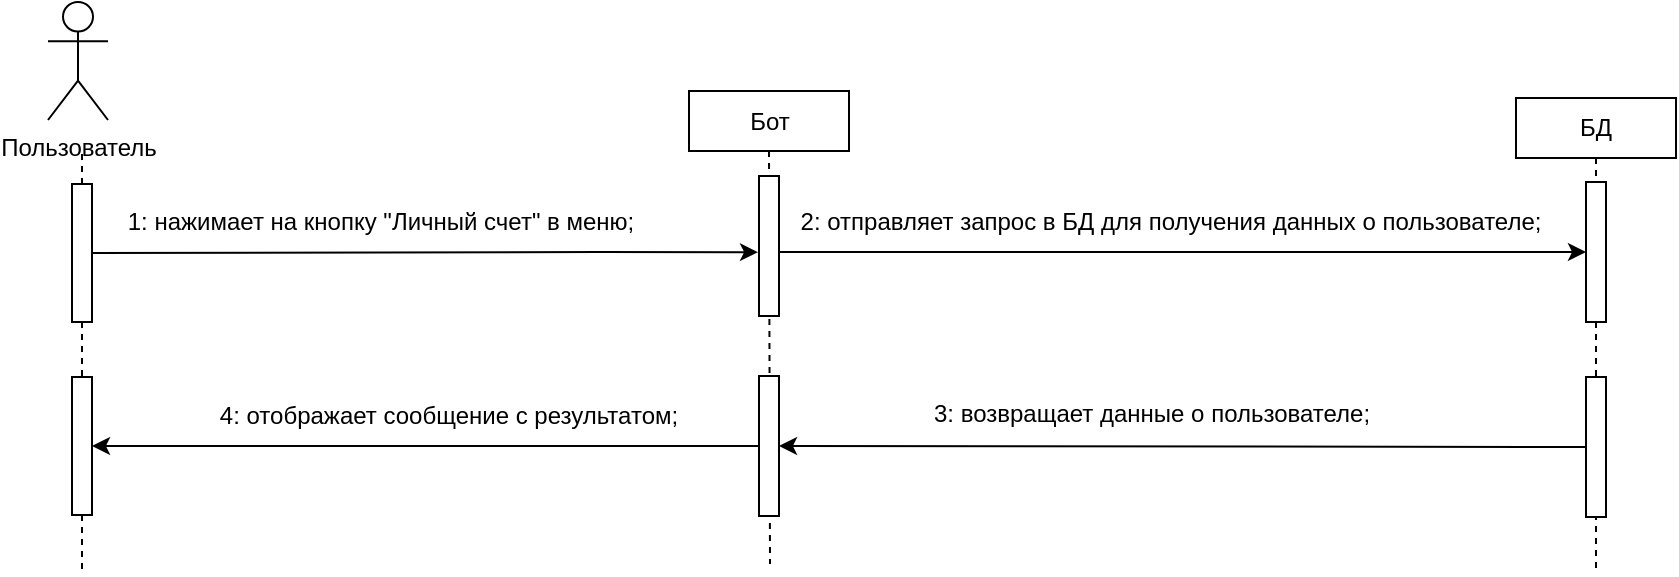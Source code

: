 <mxfile version="25.0.2">
  <diagram name="Страница — 1" id="UugEluhI2hjLua5Y2lWk">
    <mxGraphModel dx="913" dy="140" grid="1" gridSize="10" guides="1" tooltips="1" connect="1" arrows="1" fold="1" page="0" pageScale="1" pageWidth="827" pageHeight="1169" math="0" shadow="0">
      <root>
        <mxCell id="0" />
        <mxCell id="1" parent="0" />
        <mxCell id="EHShKLqP-P8v2q7kNY1X-1" value="Пользователь" style="shape=umlActor;verticalLabelPosition=bottom;verticalAlign=top;html=1;outlineConnect=0;" parent="1" vertex="1">
          <mxGeometry x="339" y="435" width="30" height="59" as="geometry" />
        </mxCell>
        <mxCell id="EHShKLqP-P8v2q7kNY1X-9" value="1: нажимает на кнопку &quot;Личный счет&quot; в меню;" style="text;html=1;align=center;verticalAlign=middle;resizable=0;points=[];autosize=1;strokeColor=none;fillColor=none;" parent="1" vertex="1">
          <mxGeometry x="365" y="530" width="280" height="30" as="geometry" />
        </mxCell>
        <mxCell id="EHShKLqP-P8v2q7kNY1X-11" value="2: отправляет запрос в БД для получения данных о пользователе;" style="text;html=1;align=center;verticalAlign=middle;resizable=0;points=[];autosize=1;strokeColor=none;fillColor=none;" parent="1" vertex="1">
          <mxGeometry x="705" y="530" width="390" height="30" as="geometry" />
        </mxCell>
        <mxCell id="EHShKLqP-P8v2q7kNY1X-12" value="" style="endArrow=classic;html=1;rounded=0;entryX=-0.049;entryY=0.544;entryDx=0;entryDy=0;entryPerimeter=0;exitX=1;exitY=0.5;exitDx=0;exitDy=0;" parent="1" source="EHShKLqP-P8v2q7kNY1X-91" target="EHShKLqP-P8v2q7kNY1X-92" edge="1">
          <mxGeometry width="50" height="50" relative="1" as="geometry">
            <mxPoint x="375" y="560" as="sourcePoint" />
            <mxPoint x="690" y="560" as="targetPoint" />
            <Array as="points">
              <mxPoint x="615" y="560" />
            </Array>
          </mxGeometry>
        </mxCell>
        <mxCell id="EHShKLqP-P8v2q7kNY1X-13" value="" style="endArrow=classic;html=1;rounded=0;entryX=0;entryY=0.5;entryDx=0;entryDy=0;" parent="1" target="EHShKLqP-P8v2q7kNY1X-95" edge="1">
          <mxGeometry width="50" height="50" relative="1" as="geometry">
            <mxPoint x="704.5" y="560" as="sourcePoint" />
            <mxPoint x="958.78" y="560.21" as="targetPoint" />
          </mxGeometry>
        </mxCell>
        <mxCell id="EHShKLqP-P8v2q7kNY1X-14" value="" style="endArrow=classic;html=1;rounded=0;exitX=0;exitY=0.5;exitDx=0;exitDy=0;entryX=1;entryY=0.5;entryDx=0;entryDy=0;" parent="1" source="EHShKLqP-P8v2q7kNY1X-97" target="EHShKLqP-P8v2q7kNY1X-94" edge="1">
          <mxGeometry width="50" height="50" relative="1" as="geometry">
            <mxPoint x="954.5" y="656.5" as="sourcePoint" />
            <mxPoint x="704.5" y="656.5" as="targetPoint" />
          </mxGeometry>
        </mxCell>
        <mxCell id="EHShKLqP-P8v2q7kNY1X-15" value="3: возвращает данные о пользователе;" style="text;whiteSpace=wrap;html=1;" parent="1" vertex="1">
          <mxGeometry x="780" y="626.5" width="290" height="40" as="geometry" />
        </mxCell>
        <mxCell id="EHShKLqP-P8v2q7kNY1X-66" value="&lt;span style=&quot;text-align: left;&quot;&gt;Бот&lt;/span&gt;" style="rounded=0;whiteSpace=wrap;html=1;" parent="1" vertex="1">
          <mxGeometry x="659.5" y="479.5" width="80" height="30" as="geometry" />
        </mxCell>
        <mxCell id="EHShKLqP-P8v2q7kNY1X-67" value="&lt;span style=&quot;text-align: left;&quot;&gt;БД&lt;/span&gt;" style="rounded=0;whiteSpace=wrap;html=1;" parent="1" vertex="1">
          <mxGeometry x="1073" y="483" width="80" height="30" as="geometry" />
        </mxCell>
        <mxCell id="EHShKLqP-P8v2q7kNY1X-74" value="" style="endArrow=none;dashed=1;html=1;rounded=0;entryX=0.5;entryY=0;entryDx=0;entryDy=0;" parent="1" source="xlZcNy2rsn0xKCPuJmCu-1" edge="1">
          <mxGeometry width="50" height="50" relative="1" as="geometry">
            <mxPoint x="356" y="511" as="sourcePoint" />
            <mxPoint x="356" y="718.5" as="targetPoint" />
          </mxGeometry>
        </mxCell>
        <mxCell id="EHShKLqP-P8v2q7kNY1X-75" value="" style="endArrow=none;dashed=1;html=1;rounded=0;exitX=0.5;exitY=1;exitDx=0;exitDy=0;entryX=0.5;entryY=0;entryDx=0;entryDy=0;" parent="1" source="EHShKLqP-P8v2q7kNY1X-66" edge="1">
          <mxGeometry width="50" height="50" relative="1" as="geometry">
            <mxPoint x="788.14" y="509.5" as="sourcePoint" />
            <mxPoint x="700.0" y="716" as="targetPoint" />
          </mxGeometry>
        </mxCell>
        <mxCell id="EHShKLqP-P8v2q7kNY1X-92" value="" style="rounded=0;whiteSpace=wrap;html=1;" parent="1" vertex="1">
          <mxGeometry x="694.5" y="522" width="10" height="70" as="geometry" />
        </mxCell>
        <mxCell id="EHShKLqP-P8v2q7kNY1X-94" value="" style="rounded=0;whiteSpace=wrap;html=1;" parent="1" vertex="1">
          <mxGeometry x="694.5" y="622" width="10" height="70" as="geometry" />
        </mxCell>
        <mxCell id="EHShKLqP-P8v2q7kNY1X-96" value="" style="endArrow=none;dashed=1;html=1;rounded=0;entryX=0.5;entryY=0;entryDx=0;entryDy=0;exitX=0.5;exitY=1;exitDx=0;exitDy=0;" parent="1" source="EHShKLqP-P8v2q7kNY1X-67" target="EHShKLqP-P8v2q7kNY1X-95" edge="1">
          <mxGeometry width="50" height="50" relative="1" as="geometry">
            <mxPoint x="1196.64" y="513" as="sourcePoint" />
            <mxPoint x="1196.64" y="804.143" as="targetPoint" />
          </mxGeometry>
        </mxCell>
        <mxCell id="EHShKLqP-P8v2q7kNY1X-95" value="" style="rounded=0;whiteSpace=wrap;html=1;" parent="1" vertex="1">
          <mxGeometry x="1108" y="525" width="10" height="70" as="geometry" />
        </mxCell>
        <mxCell id="EHShKLqP-P8v2q7kNY1X-98" value="" style="endArrow=none;dashed=1;html=1;rounded=0;" parent="1" source="EHShKLqP-P8v2q7kNY1X-95" edge="1">
          <mxGeometry width="50" height="50" relative="1" as="geometry">
            <mxPoint x="1113" y="595" as="sourcePoint" />
            <mxPoint x="1113" y="720" as="targetPoint" />
          </mxGeometry>
        </mxCell>
        <mxCell id="EHShKLqP-P8v2q7kNY1X-97" value="" style="rounded=0;whiteSpace=wrap;html=1;" parent="1" vertex="1">
          <mxGeometry x="1108" y="622.5" width="10" height="70" as="geometry" />
        </mxCell>
        <mxCell id="xlZcNy2rsn0xKCPuJmCu-2" value="" style="endArrow=none;dashed=1;html=1;rounded=0;entryX=0.5;entryY=0;entryDx=0;entryDy=0;" parent="1" target="xlZcNy2rsn0xKCPuJmCu-1" edge="1">
          <mxGeometry width="50" height="50" relative="1" as="geometry">
            <mxPoint x="356" y="511" as="sourcePoint" />
            <mxPoint x="356" y="719" as="targetPoint" />
          </mxGeometry>
        </mxCell>
        <mxCell id="xlZcNy2rsn0xKCPuJmCu-1" value="" style="rounded=0;whiteSpace=wrap;html=1;" parent="1" vertex="1">
          <mxGeometry x="351" y="622.5" width="10" height="69" as="geometry" />
        </mxCell>
        <mxCell id="xlZcNy2rsn0xKCPuJmCu-3" value="" style="endArrow=classic;html=1;rounded=0;exitX=0;exitY=0.5;exitDx=0;exitDy=0;entryX=1;entryY=0.5;entryDx=0;entryDy=0;" parent="1" source="EHShKLqP-P8v2q7kNY1X-94" target="xlZcNy2rsn0xKCPuJmCu-1" edge="1">
          <mxGeometry width="50" height="50" relative="1" as="geometry">
            <mxPoint x="671" y="656.44" as="sourcePoint" />
            <mxPoint x="361" y="656.44" as="targetPoint" />
          </mxGeometry>
        </mxCell>
        <mxCell id="xlZcNy2rsn0xKCPuJmCu-4" value="4: отображает сообщение с результатом;" style="text;html=1;align=center;verticalAlign=middle;resizable=0;points=[];autosize=1;strokeColor=none;fillColor=none;" parent="1" vertex="1">
          <mxGeometry x="414" y="626.5" width="250" height="30" as="geometry" />
        </mxCell>
        <mxCell id="EHShKLqP-P8v2q7kNY1X-91" value="" style="rounded=0;whiteSpace=wrap;html=1;" parent="1" vertex="1">
          <mxGeometry x="351" y="526" width="10" height="69" as="geometry" />
        </mxCell>
      </root>
    </mxGraphModel>
  </diagram>
</mxfile>

